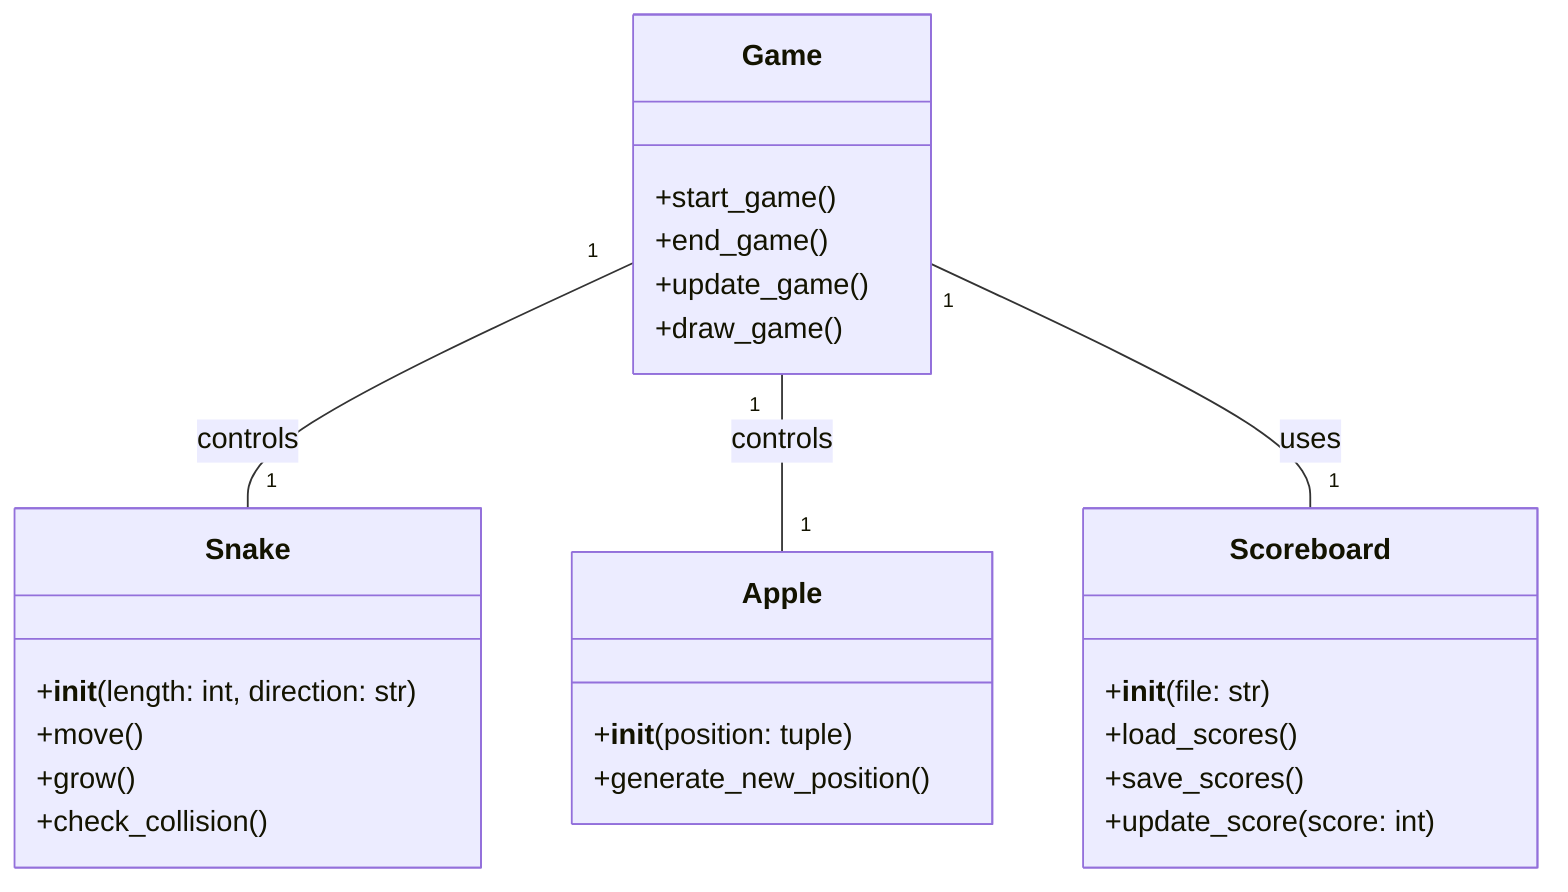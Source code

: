 classDiagram
    class Game{
        +start_game()
        +end_game()
        +update_game()
        +draw_game()
    }
    class Snake{
        +__init__(length: int, direction: str)
        +move()
        +grow()
        +check_collision()
    }
    class Apple{
        +__init__(position: tuple)
        +generate_new_position()
    }
    class Scoreboard{
        +__init__(file: str)
        +load_scores()
        +save_scores()
        +update_score(score: int)
    }
    Game "1" -- "1" Snake: controls
    Game "1" -- "1" Apple: controls
    Game "1" -- "1" Scoreboard: uses